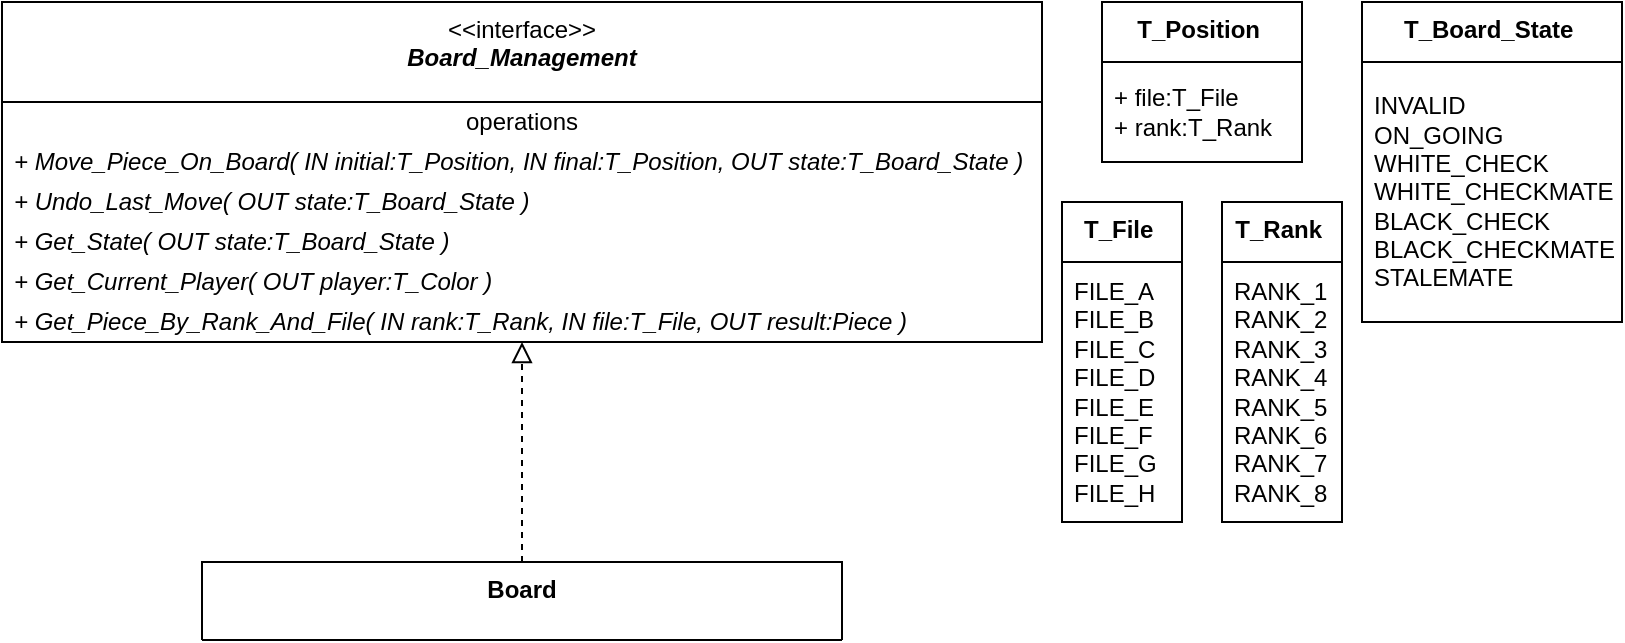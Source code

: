 <mxfile version="22.1.17" type="device" pages="6">
  <diagram id="C5RBs43oDa-KdzZeNtuy" name="User interface">
    <mxGraphModel dx="815" dy="452" grid="1" gridSize="10" guides="1" tooltips="1" connect="1" arrows="1" fold="1" page="1" pageScale="1" pageWidth="827" pageHeight="1169" math="0" shadow="0">
      <root>
        <mxCell id="WIyWlLk6GJQsqaUBKTNV-0" />
        <mxCell id="WIyWlLk6GJQsqaUBKTNV-1" parent="WIyWlLk6GJQsqaUBKTNV-0" />
        <mxCell id="dUAptajb2hT97HbHXhea-4" value="&amp;lt;&amp;lt;interface&amp;gt;&amp;gt;&lt;br&gt;&lt;b&gt;&lt;i&gt;Board_Management&lt;/i&gt;&lt;/b&gt;" style="swimlane;fontStyle=0;align=center;verticalAlign=top;childLayout=stackLayout;horizontal=1;startSize=50;horizontalStack=0;resizeParent=1;resizeParentMax=0;resizeLast=0;collapsible=0;marginBottom=0;html=1;whiteSpace=wrap;" parent="WIyWlLk6GJQsqaUBKTNV-1" vertex="1">
          <mxGeometry y="40" width="520" height="170" as="geometry" />
        </mxCell>
        <mxCell id="dUAptajb2hT97HbHXhea-10" value="operations" style="text;html=1;strokeColor=none;fillColor=none;align=center;verticalAlign=middle;spacingLeft=4;spacingRight=4;overflow=hidden;rotatable=0;points=[[0,0.5],[1,0.5]];portConstraint=eastwest;whiteSpace=wrap;" parent="dUAptajb2hT97HbHXhea-4" vertex="1">
          <mxGeometry y="50" width="520" height="20" as="geometry" />
        </mxCell>
        <mxCell id="dUAptajb2hT97HbHXhea-11" value="&lt;i&gt;+ Move_Piece_On_Board( IN initial:T_Position, IN final:T_Position, OUT state:T_Board_State )&lt;br&gt;&lt;br&gt;&lt;br&gt;&lt;/i&gt;" style="text;html=1;strokeColor=none;fillColor=none;align=left;verticalAlign=middle;spacingLeft=4;spacingRight=4;overflow=hidden;rotatable=0;points=[[0,0.5],[1,0.5]];portConstraint=eastwest;whiteSpace=wrap;" parent="dUAptajb2hT97HbHXhea-4" vertex="1">
          <mxGeometry y="70" width="520" height="20" as="geometry" />
        </mxCell>
        <mxCell id="T30FpmFWJITcy3b49lic-0" value="&lt;i style=&quot;border-color: var(--border-color);&quot;&gt;+ Undo_Last_Move( OUT state:T_Board_State )&lt;/i&gt;" style="text;html=1;strokeColor=none;fillColor=none;align=left;verticalAlign=middle;spacingLeft=4;spacingRight=4;overflow=hidden;rotatable=0;points=[[0,0.5],[1,0.5]];portConstraint=eastwest;whiteSpace=wrap;" vertex="1" parent="dUAptajb2hT97HbHXhea-4">
          <mxGeometry y="90" width="520" height="20" as="geometry" />
        </mxCell>
        <mxCell id="T30FpmFWJITcy3b49lic-1" value="&lt;i style=&quot;border-color: var(--border-color);&quot;&gt;+ Get_State( OUT state:T_Board_State )&lt;/i&gt;" style="text;html=1;strokeColor=none;fillColor=none;align=left;verticalAlign=middle;spacingLeft=4;spacingRight=4;overflow=hidden;rotatable=0;points=[[0,0.5],[1,0.5]];portConstraint=eastwest;whiteSpace=wrap;" vertex="1" parent="dUAptajb2hT97HbHXhea-4">
          <mxGeometry y="110" width="520" height="20" as="geometry" />
        </mxCell>
        <mxCell id="T30FpmFWJITcy3b49lic-2" value="&lt;i style=&quot;border-color: var(--border-color);&quot;&gt;+ Get_Current_Player( OUT player:T_Color )&lt;/i&gt;" style="text;html=1;strokeColor=none;fillColor=none;align=left;verticalAlign=middle;spacingLeft=4;spacingRight=4;overflow=hidden;rotatable=0;points=[[0,0.5],[1,0.5]];portConstraint=eastwest;whiteSpace=wrap;" vertex="1" parent="dUAptajb2hT97HbHXhea-4">
          <mxGeometry y="130" width="520" height="20" as="geometry" />
        </mxCell>
        <mxCell id="T30FpmFWJITcy3b49lic-3" value="&lt;i style=&quot;border-color: var(--border-color);&quot;&gt;+ Get_Piece_By_Rank_And_File( IN rank:T_Rank, IN file:T_File, OUT result:Piece )&lt;/i&gt;" style="text;html=1;strokeColor=none;fillColor=none;align=left;verticalAlign=middle;spacingLeft=4;spacingRight=4;overflow=hidden;rotatable=0;points=[[0,0.5],[1,0.5]];portConstraint=eastwest;whiteSpace=wrap;" vertex="1" parent="dUAptajb2hT97HbHXhea-4">
          <mxGeometry y="150" width="520" height="20" as="geometry" />
        </mxCell>
        <mxCell id="dUAptajb2hT97HbHXhea-12" value="&lt;b&gt;T_Board_State&amp;nbsp;&lt;/b&gt;" style="swimlane;fontStyle=0;align=center;verticalAlign=top;childLayout=stackLayout;horizontal=1;startSize=30;horizontalStack=0;resizeParent=1;resizeParentMax=0;resizeLast=0;collapsible=0;marginBottom=0;html=1;whiteSpace=wrap;" parent="WIyWlLk6GJQsqaUBKTNV-1" vertex="1">
          <mxGeometry x="680" y="40" width="130" height="160" as="geometry" />
        </mxCell>
        <mxCell id="dUAptajb2hT97HbHXhea-13" value="&lt;div&gt;INVALID&lt;/div&gt;&lt;div&gt;ON_GOING&lt;/div&gt;&lt;div&gt;WHITE_CHECK&lt;/div&gt;&lt;div&gt;WHITE_CHECKMATE&lt;/div&gt;&lt;div&gt;BLACK_CHECK&lt;/div&gt;&lt;div&gt;BLACK_CHECKMATE&lt;/div&gt;&lt;div&gt;STALEMATE&lt;/div&gt;" style="text;html=1;strokeColor=none;fillColor=none;align=left;verticalAlign=middle;spacingLeft=4;spacingRight=4;overflow=hidden;rotatable=0;points=[[0,0.5],[1,0.5]];portConstraint=eastwest;whiteSpace=wrap;" parent="dUAptajb2hT97HbHXhea-12" vertex="1">
          <mxGeometry y="30" width="130" height="130" as="geometry" />
        </mxCell>
        <mxCell id="dUAptajb2hT97HbHXhea-14" value="&lt;b&gt;T_Position&amp;nbsp;&lt;/b&gt;" style="swimlane;fontStyle=0;align=center;verticalAlign=top;childLayout=stackLayout;horizontal=1;startSize=30;horizontalStack=0;resizeParent=1;resizeParentMax=0;resizeLast=0;collapsible=0;marginBottom=0;html=1;whiteSpace=wrap;" parent="WIyWlLk6GJQsqaUBKTNV-1" vertex="1">
          <mxGeometry x="550" y="40" width="100" height="80" as="geometry" />
        </mxCell>
        <mxCell id="dUAptajb2hT97HbHXhea-15" value="+ file:T_File&lt;br&gt;+ rank:T_Rank" style="text;html=1;strokeColor=none;fillColor=none;align=left;verticalAlign=middle;spacingLeft=4;spacingRight=4;overflow=hidden;rotatable=0;points=[[0,0.5],[1,0.5]];portConstraint=eastwest;whiteSpace=wrap;" parent="dUAptajb2hT97HbHXhea-14" vertex="1">
          <mxGeometry y="30" width="100" height="50" as="geometry" />
        </mxCell>
        <mxCell id="dUAptajb2hT97HbHXhea-16" value="&lt;b&gt;T_File&amp;nbsp;&lt;/b&gt;" style="swimlane;fontStyle=0;align=center;verticalAlign=top;childLayout=stackLayout;horizontal=1;startSize=30;horizontalStack=0;resizeParent=1;resizeParentMax=0;resizeLast=0;collapsible=0;marginBottom=0;html=1;whiteSpace=wrap;" parent="WIyWlLk6GJQsqaUBKTNV-1" vertex="1">
          <mxGeometry x="530" y="140" width="60" height="160" as="geometry" />
        </mxCell>
        <mxCell id="dUAptajb2hT97HbHXhea-17" value="&lt;div&gt;FILE_A&lt;/div&gt;&lt;div&gt;FILE_B&lt;/div&gt;&lt;div&gt;FILE_C&lt;/div&gt;&lt;div&gt;FILE_D&lt;/div&gt;&lt;div&gt;FILE_E&lt;/div&gt;&lt;div&gt;FILE_F&lt;/div&gt;&lt;div&gt;FILE_G&lt;/div&gt;&lt;div&gt;FILE_H&lt;/div&gt;" style="text;html=1;strokeColor=none;fillColor=none;align=left;verticalAlign=middle;spacingLeft=4;spacingRight=4;overflow=hidden;rotatable=0;points=[[0,0.5],[1,0.5]];portConstraint=eastwest;whiteSpace=wrap;" parent="dUAptajb2hT97HbHXhea-16" vertex="1">
          <mxGeometry y="30" width="60" height="130" as="geometry" />
        </mxCell>
        <mxCell id="dUAptajb2hT97HbHXhea-18" value="&lt;b&gt;T_Rank&amp;nbsp;&lt;/b&gt;" style="swimlane;fontStyle=0;align=center;verticalAlign=top;childLayout=stackLayout;horizontal=1;startSize=30;horizontalStack=0;resizeParent=1;resizeParentMax=0;resizeLast=0;collapsible=0;marginBottom=0;html=1;whiteSpace=wrap;" parent="WIyWlLk6GJQsqaUBKTNV-1" vertex="1">
          <mxGeometry x="610" y="140" width="60" height="160" as="geometry" />
        </mxCell>
        <mxCell id="dUAptajb2hT97HbHXhea-19" value="&lt;div&gt;RANK_1&lt;/div&gt;&lt;div&gt;RANK_2&lt;/div&gt;&lt;div&gt;RANK_3&lt;/div&gt;&lt;div&gt;RANK_4&lt;/div&gt;&lt;div&gt;RANK_5&lt;/div&gt;&lt;div&gt;&lt;span style=&quot;background-color: initial;&quot;&gt;RANK_6&lt;/span&gt;&lt;/div&gt;&lt;div&gt;RANK_7&lt;/div&gt;&lt;div&gt;RANK_8&lt;/div&gt;" style="text;html=1;strokeColor=none;fillColor=none;align=left;verticalAlign=middle;spacingLeft=4;spacingRight=4;overflow=hidden;rotatable=0;points=[[0,0.5],[1,0.5]];portConstraint=eastwest;whiteSpace=wrap;" parent="dUAptajb2hT97HbHXhea-18" vertex="1">
          <mxGeometry y="30" width="60" height="130" as="geometry" />
        </mxCell>
        <mxCell id="dUAptajb2hT97HbHXhea-20" value="&lt;b&gt;Board&lt;/b&gt;" style="swimlane;fontStyle=0;align=center;verticalAlign=top;childLayout=stackLayout;horizontal=1;startSize=51;horizontalStack=0;resizeParent=1;resizeParentMax=0;resizeLast=0;collapsible=0;marginBottom=0;html=1;whiteSpace=wrap;" parent="WIyWlLk6GJQsqaUBKTNV-1" vertex="1">
          <mxGeometry x="100" y="320" width="320" height="39" as="geometry" />
        </mxCell>
        <mxCell id="dUAptajb2hT97HbHXhea-28" value="" style="endArrow=block;startArrow=none;endFill=0;startFill=0;endSize=8;html=1;verticalAlign=bottom;dashed=1;labelBackgroundColor=none;rounded=0;exitX=0.5;exitY=0;exitDx=0;exitDy=0;" parent="WIyWlLk6GJQsqaUBKTNV-1" source="dUAptajb2hT97HbHXhea-20" target="dUAptajb2hT97HbHXhea-4" edge="1">
          <mxGeometry width="160" relative="1" as="geometry">
            <mxPoint x="308" y="200" as="sourcePoint" />
            <mxPoint x="468" y="200" as="targetPoint" />
          </mxGeometry>
        </mxCell>
      </root>
    </mxGraphModel>
  </diagram>
  <diagram id="EIZKDNtQ3VBmrKXXlODD" name="Board">
    <mxGraphModel dx="1426" dy="791" grid="1" gridSize="10" guides="1" tooltips="1" connect="1" arrows="1" fold="1" page="1" pageScale="1" pageWidth="827" pageHeight="1169" math="0" shadow="0">
      <root>
        <mxCell id="0" />
        <mxCell id="1" parent="0" />
        <mxCell id="Fkc6j78rOYopSPg7X3Xw-4" value="&lt;b style=&quot;border-color: var(--border-color);&quot;&gt;Board&lt;/b&gt;" style="swimlane;fontStyle=0;align=center;verticalAlign=top;childLayout=stackLayout;horizontal=1;startSize=30;horizontalStack=0;resizeParent=1;resizeParentMax=0;resizeLast=0;collapsible=0;marginBottom=0;html=1;whiteSpace=wrap;" parent="1" vertex="1">
          <mxGeometry x="120" y="510" width="420" height="90" as="geometry" />
        </mxCell>
        <mxCell id="Fkc6j78rOYopSPg7X3Xw-5" value="attributes" style="text;html=1;strokeColor=none;fillColor=none;align=center;verticalAlign=middle;spacingLeft=4;spacingRight=4;overflow=hidden;rotatable=0;points=[[0,0.5],[1,0.5]];portConstraint=eastwest;whiteSpace=wrap;" parent="Fkc6j78rOYopSPg7X3Xw-4" vertex="1">
          <mxGeometry y="30" width="420" height="20" as="geometry" />
        </mxCell>
        <mxCell id="Fkc6j78rOYopSPg7X3Xw-6" value="- Movements[*]:T_Movement_Data&lt;br&gt;-&amp;nbsp;Nb_Movements:integer" style="text;html=1;strokeColor=none;fillColor=none;align=left;verticalAlign=middle;spacingLeft=4;spacingRight=4;overflow=hidden;rotatable=0;points=[[0,0.5],[1,0.5]];portConstraint=eastwest;whiteSpace=wrap;" parent="Fkc6j78rOYopSPg7X3Xw-4" vertex="1">
          <mxGeometry y="50" width="420" height="40" as="geometry" />
        </mxCell>
        <mxCell id="HXRTF1DXHZ0OuOvWIgEL-1" value="&lt;b&gt;T_Movement_Data&lt;/b&gt;" style="swimlane;fontStyle=0;align=center;verticalAlign=top;childLayout=stackLayout;horizontal=1;startSize=30;horizontalStack=0;resizeParent=1;resizeParentMax=0;resizeLast=0;collapsible=0;marginBottom=0;html=1;whiteSpace=wrap;" parent="1" vertex="1">
          <mxGeometry x="630" y="480" width="180" height="140" as="geometry" />
        </mxCell>
        <mxCell id="HXRTF1DXHZ0OuOvWIgEL-2" value="&lt;div&gt;+ moved_piece:Piece&lt;/div&gt;&lt;div&gt;+ captured_piece:Piece&lt;/div&gt;&lt;div&gt;+ initial_position:&lt;span style=&quot;background-color: initial;&quot;&gt;T_Position&lt;/span&gt;&lt;/div&gt;&lt;div&gt;&lt;span style=&quot;background-color: initial;&quot;&gt;+ final_position:T_Position&lt;/span&gt;&lt;/div&gt;&lt;div&gt;+ move_index:integer&lt;/div&gt;&lt;div&gt;+ move_type:T_Move_Type&lt;/div&gt;&lt;div&gt;+ board_state:&lt;span style=&quot;border-color: var(--border-color);&quot;&gt;T_Board_State&lt;/span&gt;&lt;/div&gt;" style="text;html=1;strokeColor=none;fillColor=none;align=left;verticalAlign=middle;spacingLeft=4;spacingRight=4;overflow=hidden;rotatable=0;points=[[0,0.5],[1,0.5]];portConstraint=eastwest;whiteSpace=wrap;" parent="HXRTF1DXHZ0OuOvWIgEL-1" vertex="1">
          <mxGeometry y="30" width="180" height="110" as="geometry" />
        </mxCell>
        <mxCell id="DiuGWT6tnuYuhrpB_s1B-1" value="&amp;lt;&amp;lt;interface&amp;gt;&amp;gt;&lt;br&gt;&lt;b&gt;&lt;i&gt;Chessboard_Piece&lt;/i&gt;&lt;/b&gt;" style="swimlane;fontStyle=0;align=center;verticalAlign=top;childLayout=stackLayout;horizontal=1;startSize=55;horizontalStack=0;resizeParent=1;resizeParentMax=0;resizeLast=0;collapsible=0;marginBottom=0;html=1;whiteSpace=wrap;" parent="1" vertex="1">
          <mxGeometry x="104" y="61" width="460" height="110" as="geometry" />
        </mxCell>
        <mxCell id="DiuGWT6tnuYuhrpB_s1B-7" value="operations" style="text;html=1;strokeColor=none;fillColor=none;align=center;verticalAlign=middle;spacingLeft=4;spacingRight=4;overflow=hidden;rotatable=0;points=[[0,0.5],[1,0.5]];portConstraint=eastwest;whiteSpace=wrap;" parent="DiuGWT6tnuYuhrpB_s1B-1" vertex="1">
          <mxGeometry y="55" width="460" height="20" as="geometry" />
        </mxCell>
        <mxCell id="DiuGWT6tnuYuhrpB_s1B-8" value="&lt;i&gt;+ Get_Piece_By_Rank_And_File( IN rank:T_Rank, IN file:T_File, OUT result:Piece )&lt;br&gt;+&amp;nbsp;Get_Piece_By_Position( IN position:T_Position, OUT result:Piece )&lt;/i&gt;" style="text;html=1;strokeColor=none;fillColor=none;align=left;verticalAlign=middle;spacingLeft=4;spacingRight=4;overflow=hidden;rotatable=0;points=[[0,0.5],[1,0.5]];portConstraint=eastwest;whiteSpace=wrap;" parent="DiuGWT6tnuYuhrpB_s1B-1" vertex="1">
          <mxGeometry y="75" width="460" height="35" as="geometry" />
        </mxCell>
        <mxCell id="DiuGWT6tnuYuhrpB_s1B-9" value="" style="endArrow=block;startArrow=none;endFill=0;startFill=0;endSize=8;html=1;verticalAlign=bottom;dashed=1;labelBackgroundColor=none;rounded=0;exitX=0.5;exitY=0;exitDx=0;exitDy=0;" parent="1" source="Fkc6j78rOYopSPg7X3Xw-4" target="DiuGWT6tnuYuhrpB_s1B-1" edge="1">
          <mxGeometry width="160" relative="1" as="geometry">
            <mxPoint x="250" y="462" as="sourcePoint" />
            <mxPoint x="410" y="462" as="targetPoint" />
          </mxGeometry>
        </mxCell>
        <mxCell id="DiuGWT6tnuYuhrpB_s1B-10" value="&amp;lt;&amp;lt;interface&amp;gt;&amp;gt;&lt;br&gt;&lt;b&gt;&lt;i&gt;Chessboard_Pawn&lt;/i&gt;&lt;/b&gt;" style="swimlane;fontStyle=0;align=center;verticalAlign=top;childLayout=stackLayout;horizontal=1;startSize=55;horizontalStack=0;resizeParent=1;resizeParentMax=0;resizeLast=0;collapsible=0;marginBottom=0;html=1;whiteSpace=wrap;" parent="1" vertex="1">
          <mxGeometry y="280" width="300" height="112" as="geometry" />
        </mxCell>
        <mxCell id="DiuGWT6tnuYuhrpB_s1B-14" value="operations" style="text;html=1;strokeColor=none;fillColor=none;align=center;verticalAlign=middle;spacingLeft=4;spacingRight=4;overflow=hidden;rotatable=0;points=[[0,0.5],[1,0.5]];portConstraint=eastwest;whiteSpace=wrap;" parent="DiuGWT6tnuYuhrpB_s1B-10" vertex="1">
          <mxGeometry y="55" width="300" height="20" as="geometry" />
        </mxCell>
        <mxCell id="DiuGWT6tnuYuhrpB_s1B-15" value="&lt;i&gt;+ Get_Last_Move( OUT result:T_Movement_Data)&lt;br&gt;&lt;/i&gt;" style="text;html=1;strokeColor=none;fillColor=none;align=left;verticalAlign=middle;spacingLeft=4;spacingRight=4;overflow=hidden;rotatable=0;points=[[0,0.5],[1,0.5]];portConstraint=eastwest;whiteSpace=wrap;" parent="DiuGWT6tnuYuhrpB_s1B-10" vertex="1">
          <mxGeometry y="75" width="300" height="37" as="geometry" />
        </mxCell>
        <mxCell id="DiuGWT6tnuYuhrpB_s1B-16" value="" style="endArrow=block;startArrow=none;endFill=0;startFill=0;endSize=8;html=1;verticalAlign=bottom;dashed=1;labelBackgroundColor=none;rounded=0;exitX=0.5;exitY=0;exitDx=0;exitDy=0;" parent="1" source="Fkc6j78rOYopSPg7X3Xw-4" target="DiuGWT6tnuYuhrpB_s1B-10" edge="1">
          <mxGeometry width="160" relative="1" as="geometry">
            <mxPoint x="370" y="512" as="sourcePoint" />
            <mxPoint x="425" y="422" as="targetPoint" />
          </mxGeometry>
        </mxCell>
        <mxCell id="DiuGWT6tnuYuhrpB_s1B-17" value="&amp;lt;&amp;lt;interface&amp;gt;&amp;gt;&lt;br&gt;&lt;b&gt;&lt;i&gt;Chessboard_King&lt;/i&gt;&lt;/b&gt;" style="swimlane;fontStyle=0;align=center;verticalAlign=top;childLayout=stackLayout;horizontal=1;startSize=55;horizontalStack=0;resizeParent=1;resizeParentMax=0;resizeLast=0;collapsible=0;marginBottom=0;html=1;whiteSpace=wrap;" parent="1" vertex="1">
          <mxGeometry x="360" y="280" width="460" height="132" as="geometry" />
        </mxCell>
        <mxCell id="DiuGWT6tnuYuhrpB_s1B-21" value="operations" style="text;html=1;strokeColor=none;fillColor=none;align=center;verticalAlign=middle;spacingLeft=4;spacingRight=4;overflow=hidden;rotatable=0;points=[[0,0.5],[1,0.5]];portConstraint=eastwest;whiteSpace=wrap;" parent="DiuGWT6tnuYuhrpB_s1B-17" vertex="1">
          <mxGeometry y="55" width="460" height="20" as="geometry" />
        </mxCell>
        <mxCell id="DiuGWT6tnuYuhrpB_s1B-22" value="&lt;i&gt;+ Is_Position_Capturable( IN position:&lt;span style=&quot;border-color: var(--border-color);&quot;&gt;T_Position&lt;/span&gt;, IN color:&lt;span style=&quot;border-color: var(--border-color);&quot;&gt;T_Color&lt;/span&gt;, OUT result:bool )&lt;br&gt;+ Has_Rook_Already_Moved( IN color:&lt;span style=&quot;border-color: var(--border-color);&quot;&gt;T_Color&lt;/span&gt;, IN&amp;nbsp;&lt;span style=&quot;border-color: var(--border-color);&quot;&gt;file:&lt;/span&gt;T_File, OUT result:bool&amp;nbsp; )&lt;br&gt;&lt;span style=&quot;border-color: var(--border-color);&quot;&gt;+ Get_State( OUT state:T_Board_State )&lt;/span&gt;&lt;br&gt;&lt;/i&gt;" style="text;html=1;strokeColor=none;fillColor=none;align=left;verticalAlign=middle;spacingLeft=4;spacingRight=4;overflow=hidden;rotatable=0;points=[[0,0.5],[1,0.5]];portConstraint=eastwest;whiteSpace=wrap;" parent="DiuGWT6tnuYuhrpB_s1B-17" vertex="1">
          <mxGeometry y="75" width="460" height="57" as="geometry" />
        </mxCell>
        <mxCell id="ltS6T6qai5qX8MIAaZiO-1" value="" style="endArrow=block;html=1;rounded=0;align=center;verticalAlign=bottom;endFill=0;labelBackgroundColor=none;endSize=8;" parent="1" source="DiuGWT6tnuYuhrpB_s1B-10" target="DiuGWT6tnuYuhrpB_s1B-8" edge="1">
          <mxGeometry relative="1" as="geometry">
            <mxPoint x="230" y="598" as="sourcePoint" />
            <mxPoint x="233" y="260" as="targetPoint" />
          </mxGeometry>
        </mxCell>
        <mxCell id="ltS6T6qai5qX8MIAaZiO-2" value="" style="endArrow=block;html=1;rounded=0;align=center;verticalAlign=bottom;endFill=0;labelBackgroundColor=none;endSize=8;" parent="1" source="DiuGWT6tnuYuhrpB_s1B-17" target="DiuGWT6tnuYuhrpB_s1B-1" edge="1">
          <mxGeometry relative="1" as="geometry">
            <mxPoint x="218" y="290" as="sourcePoint" />
            <mxPoint x="325" y="202" as="targetPoint" />
          </mxGeometry>
        </mxCell>
        <mxCell id="ltS6T6qai5qX8MIAaZiO-3" value="" style="endArrow=block;startArrow=none;endFill=0;startFill=0;endSize=8;html=1;verticalAlign=bottom;dashed=1;labelBackgroundColor=none;rounded=0;exitX=0.5;exitY=0;exitDx=0;exitDy=0;" parent="1" source="Fkc6j78rOYopSPg7X3Xw-4" target="DiuGWT6tnuYuhrpB_s1B-17" edge="1">
          <mxGeometry width="160" relative="1" as="geometry">
            <mxPoint x="340" y="520" as="sourcePoint" />
            <mxPoint x="237" y="450" as="targetPoint" />
          </mxGeometry>
        </mxCell>
        <mxCell id="MqN6VtXGiPAFZG33P-JS-1" value="&amp;lt;&amp;lt;abstract&amp;gt;&amp;gt;&lt;br&gt;&lt;b&gt;&lt;i&gt;Piece&lt;/i&gt;&lt;/b&gt;" style="swimlane;fontStyle=0;align=center;verticalAlign=top;childLayout=stackLayout;horizontal=1;startSize=75;horizontalStack=0;resizeParent=1;resizeParentMax=0;resizeLast=0;collapsible=0;marginBottom=0;html=1;whiteSpace=wrap;" parent="1" vertex="1">
          <mxGeometry x="120" y="720" width="120" height="40" as="geometry" />
        </mxCell>
        <mxCell id="MqN6VtXGiPAFZG33P-JS-4" value="" style="endArrow=open;startArrow=diamondThin;endFill=0;startFill=1;html=1;verticalAlign=bottom;labelBackgroundColor=none;strokeWidth=1;startSize=8;endSize=8;rounded=0;entryX=0.5;entryY=0;entryDx=0;entryDy=0;exitX=0.147;exitY=0.958;exitDx=0;exitDy=0;exitPerimeter=0;" parent="1" source="Fkc6j78rOYopSPg7X3Xw-6" target="MqN6VtXGiPAFZG33P-JS-1" edge="1">
          <mxGeometry width="160" relative="1" as="geometry">
            <mxPoint x="220" y="490" as="sourcePoint" />
            <mxPoint x="380" y="490" as="targetPoint" />
          </mxGeometry>
        </mxCell>
        <mxCell id="eFVqvWeI7nk2vz-XETBS-2" value="Pieces" style="resizable=0;html=1;align=left;verticalAlign=top;labelBackgroundColor=none;" parent="1" connectable="0" vertex="1">
          <mxGeometry x="140" y="650" as="geometry" />
        </mxCell>
        <mxCell id="93Bt8HSkjoiETGUsi4Gv-1" value="&lt;b&gt;King&lt;/b&gt;" style="swimlane;fontStyle=0;align=center;verticalAlign=top;childLayout=stackLayout;horizontal=1;startSize=67;horizontalStack=0;resizeParent=1;resizeParentMax=0;resizeLast=0;collapsible=0;marginBottom=0;html=1;whiteSpace=wrap;" parent="1" vertex="1">
          <mxGeometry x="270" y="720" width="130" height="40" as="geometry" />
        </mxCell>
        <mxCell id="93Bt8HSkjoiETGUsi4Gv-4" value="&lt;b&gt;Rook&lt;/b&gt;" style="swimlane;fontStyle=0;align=center;verticalAlign=top;childLayout=stackLayout;horizontal=1;startSize=75;horizontalStack=0;resizeParent=1;resizeParentMax=0;resizeLast=0;collapsible=0;marginBottom=0;html=1;whiteSpace=wrap;" parent="1" vertex="1">
          <mxGeometry x="430" y="720" width="120" height="40" as="geometry" />
        </mxCell>
        <mxCell id="dfzWbsBSl6Mda4B1soq6-1" value="" style="endArrow=open;startArrow=none;endFill=0;startFill=0;endSize=8;html=1;verticalAlign=bottom;labelBackgroundColor=none;strokeWidth=1;rounded=0;exitX=0.383;exitY=1.067;exitDx=0;exitDy=0;exitPerimeter=0;entryX=0.085;entryY=0;entryDx=0;entryDy=0;entryPerimeter=0;" parent="1" source="Fkc6j78rOYopSPg7X3Xw-6" target="93Bt8HSkjoiETGUsi4Gv-1" edge="1">
          <mxGeometry width="160" relative="1" as="geometry">
            <mxPoint x="230" y="619" as="sourcePoint" />
            <mxPoint x="440" y="617" as="targetPoint" />
          </mxGeometry>
        </mxCell>
        <mxCell id="pgp89V722FEpdLy2Xlzm-1" value="64" style="resizable=0;html=1;align=left;verticalAlign=top;labelBackgroundColor=none;" parent="1" connectable="0" vertex="1">
          <mxGeometry x="160" y="699" as="geometry" />
        </mxCell>
        <mxCell id="pgp89V722FEpdLy2Xlzm-2" value="1" style="resizable=0;html=1;align=left;verticalAlign=top;labelBackgroundColor=none;" parent="1" connectable="0" vertex="1">
          <mxGeometry x="260" y="700" as="geometry" />
        </mxCell>
        <mxCell id="pgp89V722FEpdLy2Xlzm-3" value="White_King" style="resizable=0;html=1;align=left;verticalAlign=top;labelBackgroundColor=none;" parent="1" connectable="0" vertex="1">
          <mxGeometry x="217" y="650" as="geometry" />
        </mxCell>
        <mxCell id="pgp89V722FEpdLy2Xlzm-4" value="" style="endArrow=open;startArrow=none;endFill=0;startFill=0;endSize=8;html=1;verticalAlign=bottom;labelBackgroundColor=none;strokeWidth=1;rounded=0;entryX=0.085;entryY=0;entryDx=0;entryDy=0;entryPerimeter=0;exitX=0.598;exitY=1;exitDx=0;exitDy=0;exitPerimeter=0;" parent="1" source="Fkc6j78rOYopSPg7X3Xw-6" edge="1">
          <mxGeometry width="160" relative="1" as="geometry">
            <mxPoint x="370" y="603" as="sourcePoint" />
            <mxPoint x="370" y="720" as="targetPoint" />
          </mxGeometry>
        </mxCell>
        <mxCell id="pgp89V722FEpdLy2Xlzm-5" value="Black_King" style="resizable=0;html=1;align=left;verticalAlign=top;labelBackgroundColor=none;" parent="1" connectable="0" vertex="1">
          <mxGeometry x="307" y="650" as="geometry" />
        </mxCell>
        <mxCell id="pgp89V722FEpdLy2Xlzm-6" value="1" style="resizable=0;html=1;align=left;verticalAlign=top;labelBackgroundColor=none;" parent="1" connectable="0" vertex="1">
          <mxGeometry x="352" y="699" as="geometry" />
        </mxCell>
        <mxCell id="vmKGULN-zoMd5zVFbxY2-1" value="" style="endArrow=open;startArrow=none;endFill=0;startFill=0;endSize=8;html=1;verticalAlign=bottom;labelBackgroundColor=none;strokeWidth=1;rounded=0;entryX=0.085;entryY=0;entryDx=0;entryDy=0;entryPerimeter=0;exitX=0.598;exitY=1;exitDx=0;exitDy=0;exitPerimeter=0;" parent="1" edge="1">
          <mxGeometry width="160" relative="1" as="geometry">
            <mxPoint x="441" y="600" as="sourcePoint" />
            <mxPoint x="440" y="720" as="targetPoint" />
          </mxGeometry>
        </mxCell>
        <mxCell id="vmKGULN-zoMd5zVFbxY2-2" value="" style="endArrow=open;startArrow=none;endFill=0;startFill=0;endSize=8;html=1;verticalAlign=bottom;labelBackgroundColor=none;strokeWidth=1;rounded=0;entryX=0.085;entryY=0;entryDx=0;entryDy=0;entryPerimeter=0;exitX=0.598;exitY=1;exitDx=0;exitDy=0;exitPerimeter=0;" parent="1" edge="1">
          <mxGeometry width="160" relative="1" as="geometry">
            <mxPoint x="471" y="600" as="sourcePoint" />
            <mxPoint x="470" y="720" as="targetPoint" />
          </mxGeometry>
        </mxCell>
        <mxCell id="vmKGULN-zoMd5zVFbxY2-3" value="" style="endArrow=open;startArrow=none;endFill=0;startFill=0;endSize=8;html=1;verticalAlign=bottom;labelBackgroundColor=none;strokeWidth=1;rounded=0;entryX=0.085;entryY=0;entryDx=0;entryDy=0;entryPerimeter=0;exitX=0.598;exitY=1;exitDx=0;exitDy=0;exitPerimeter=0;" parent="1" edge="1">
          <mxGeometry width="160" relative="1" as="geometry">
            <mxPoint x="501" y="600" as="sourcePoint" />
            <mxPoint x="500" y="720" as="targetPoint" />
          </mxGeometry>
        </mxCell>
        <mxCell id="vmKGULN-zoMd5zVFbxY2-4" value="" style="endArrow=open;startArrow=none;endFill=0;startFill=0;endSize=8;html=1;verticalAlign=bottom;labelBackgroundColor=none;strokeWidth=1;rounded=0;entryX=0.085;entryY=0;entryDx=0;entryDy=0;entryPerimeter=0;exitX=0.598;exitY=1;exitDx=0;exitDy=0;exitPerimeter=0;" parent="1" edge="1">
          <mxGeometry width="160" relative="1" as="geometry">
            <mxPoint x="531" y="600" as="sourcePoint" />
            <mxPoint x="530" y="720" as="targetPoint" />
          </mxGeometry>
        </mxCell>
        <mxCell id="vmKGULN-zoMd5zVFbxY2-5" value="1" style="resizable=0;html=1;align=left;verticalAlign=top;labelBackgroundColor=none;" parent="1" connectable="0" vertex="1">
          <mxGeometry x="428" y="700" as="geometry" />
        </mxCell>
        <mxCell id="vmKGULN-zoMd5zVFbxY2-6" value="1" style="resizable=0;html=1;align=left;verticalAlign=top;labelBackgroundColor=none;" parent="1" connectable="0" vertex="1">
          <mxGeometry x="456" y="700" as="geometry" />
        </mxCell>
        <mxCell id="vmKGULN-zoMd5zVFbxY2-7" value="1" style="resizable=0;html=1;align=left;verticalAlign=top;labelBackgroundColor=none;" parent="1" connectable="0" vertex="1">
          <mxGeometry x="485" y="700" as="geometry" />
        </mxCell>
        <mxCell id="vmKGULN-zoMd5zVFbxY2-8" value="1" style="resizable=0;html=1;align=left;verticalAlign=top;labelBackgroundColor=none;" parent="1" connectable="0" vertex="1">
          <mxGeometry x="516" y="701" as="geometry" />
        </mxCell>
        <mxCell id="vmKGULN-zoMd5zVFbxY2-9" value="White_A_Rook" style="text;whiteSpace=wrap;" parent="1" vertex="1">
          <mxGeometry x="389" y="610" width="90" height="30" as="geometry" />
        </mxCell>
        <mxCell id="vmKGULN-zoMd5zVFbxY2-11" value="White_H_Rook" style="text;whiteSpace=wrap;" parent="1" vertex="1">
          <mxGeometry x="418" y="635" width="110" height="40" as="geometry" />
        </mxCell>
        <mxCell id="vmKGULN-zoMd5zVFbxY2-12" value="Black_A_Rook" style="text;whiteSpace=wrap;" parent="1" vertex="1">
          <mxGeometry x="450" y="659" width="110" height="40" as="geometry" />
        </mxCell>
        <mxCell id="vmKGULN-zoMd5zVFbxY2-13" value="Black_H_Rook" style="text;whiteSpace=wrap;" parent="1" vertex="1">
          <mxGeometry x="482" y="683" width="110" height="40" as="geometry" />
        </mxCell>
        <mxCell id="cv1XdQFt4HGJAovPJjHO-1" value="&lt;b&gt;T_Move_Type&amp;nbsp;&lt;/b&gt;" style="swimlane;fontStyle=0;align=center;verticalAlign=top;childLayout=stackLayout;horizontal=1;startSize=30;horizontalStack=0;resizeParent=1;resizeParentMax=0;resizeLast=0;collapsible=0;marginBottom=0;html=1;whiteSpace=wrap;" parent="1" vertex="1">
          <mxGeometry x="655" y="640" width="130" height="130" as="geometry" />
        </mxCell>
        <mxCell id="cv1XdQFt4HGJAovPJjHO-2" value="&lt;div&gt;NORMAL&amp;nbsp;&lt;/div&gt;&lt;div&gt;H_ROOK_CASTLING&amp;nbsp;&lt;/div&gt;&lt;div&gt;A_ROOK_CASTLING&amp;nbsp;&lt;/div&gt;&lt;div&gt;EN_PASSANT&amp;nbsp;&lt;/div&gt;&lt;div&gt;TWO_SQUARES&amp;nbsp;&lt;/div&gt;&lt;div&gt;PROMOTION&lt;/div&gt;" style="text;html=1;strokeColor=none;fillColor=none;align=left;verticalAlign=middle;spacingLeft=4;spacingRight=4;overflow=hidden;rotatable=0;points=[[0,0.5],[1,0.5]];portConstraint=eastwest;whiteSpace=wrap;" parent="cv1XdQFt4HGJAovPJjHO-1" vertex="1">
          <mxGeometry y="30" width="130" height="100" as="geometry" />
        </mxCell>
      </root>
    </mxGraphModel>
  </diagram>
  <diagram id="EpvQr_56q7THZnkmxeLw" name="Pieces">
    <mxGraphModel dx="1434" dy="790" grid="1" gridSize="10" guides="1" tooltips="1" connect="1" arrows="1" fold="1" page="1" pageScale="1" pageWidth="827" pageHeight="1169" math="0" shadow="0">
      <root>
        <mxCell id="0" />
        <mxCell id="1" parent="0" />
        <mxCell id="LkhXZpZcSmOqQrUnIUSn-1" value="&amp;lt;&amp;lt;abstract&amp;gt;&amp;gt;&lt;br&gt;&lt;b&gt;&lt;i&gt;Piece&lt;/i&gt;&lt;/b&gt;" style="swimlane;fontStyle=0;align=center;verticalAlign=top;childLayout=stackLayout;horizontal=1;startSize=55;horizontalStack=0;resizeParent=1;resizeParentMax=0;resizeLast=0;collapsible=0;marginBottom=0;html=1;whiteSpace=wrap;" parent="1" vertex="1">
          <mxGeometry x="80" y="244" width="610" height="172" as="geometry" />
        </mxCell>
        <mxCell id="LkhXZpZcSmOqQrUnIUSn-7" value="operations" style="text;html=1;strokeColor=none;fillColor=none;align=center;verticalAlign=middle;spacingLeft=4;spacingRight=4;overflow=hidden;rotatable=0;points=[[0,0.5],[1,0.5]];portConstraint=eastwest;whiteSpace=wrap;" parent="LkhXZpZcSmOqQrUnIUSn-1" vertex="1">
          <mxGeometry y="55" width="610" height="20" as="geometry" />
        </mxCell>
        <mxCell id="LkhXZpZcSmOqQrUnIUSn-8" value="+&amp;nbsp;Get_Color( OUT color:T_Color )&lt;br&gt;&lt;i&gt;+ Is_Movement_Valid( INOUT movement:T_Movement_Data, OUT result:bool )&lt;br&gt;+ Can_Capture_At_Position( IN initial_position:T_Position, IN final_position:&lt;span style=&quot;background-color: initial;&quot;&gt;T_Position,&amp;nbsp;&lt;/span&gt;OUT result:bool )&lt;br&gt;&lt;/i&gt;&lt;div&gt;&lt;i&gt;+ Move_Piece( IN movement:T_Movement_Data )&lt;/i&gt;&lt;/div&gt;&lt;div&gt;&lt;i&gt;+ Undo_Piece_Move( IN movement:T_Movement_Data )&lt;/i&gt;&lt;/div&gt;&lt;div&gt;&lt;i&gt;+ Get_Identifier( OUT id:character )&lt;/i&gt;&lt;/div&gt;" style="text;html=1;strokeColor=none;fillColor=none;align=left;verticalAlign=middle;spacingLeft=4;spacingRight=4;overflow=hidden;rotatable=0;points=[[0,0.5],[1,0.5]];portConstraint=eastwest;whiteSpace=wrap;" parent="LkhXZpZcSmOqQrUnIUSn-1" vertex="1">
          <mxGeometry y="75" width="610" height="97" as="geometry" />
        </mxCell>
        <mxCell id="6KyZTwMQtssIC8eGkFSt-1" value="&lt;b&gt;Pawn&lt;/b&gt;" style="swimlane;fontStyle=0;align=center;verticalAlign=top;childLayout=stackLayout;horizontal=1;startSize=42;horizontalStack=0;resizeParent=1;resizeParentMax=0;resizeLast=0;collapsible=0;marginBottom=0;html=1;whiteSpace=wrap;" parent="1" vertex="1">
          <mxGeometry x="230" y="802" width="160" height="42" as="geometry" />
        </mxCell>
        <mxCell id="6KyZTwMQtssIC8eGkFSt-7" value="&lt;b&gt;King&lt;/b&gt;" style="swimlane;fontStyle=0;align=center;verticalAlign=top;childLayout=stackLayout;horizontal=1;startSize=42;horizontalStack=0;resizeParent=1;resizeParentMax=0;resizeLast=0;collapsible=0;marginBottom=0;html=1;whiteSpace=wrap;" parent="1" vertex="1">
          <mxGeometry x="440" y="802" width="370" height="111" as="geometry" />
        </mxCell>
        <mxCell id="6KyZTwMQtssIC8eGkFSt-11" value="operations" style="text;html=1;strokeColor=none;fillColor=none;align=center;verticalAlign=middle;spacingLeft=4;spacingRight=4;overflow=hidden;rotatable=0;points=[[0,0.5],[1,0.5]];portConstraint=eastwest;whiteSpace=wrap;" parent="6KyZTwMQtssIC8eGkFSt-7" vertex="1">
          <mxGeometry y="42" width="370" height="25" as="geometry" />
        </mxCell>
        <mxCell id="6KyZTwMQtssIC8eGkFSt-12" value="+&amp;nbsp;Get_Position( OUT result:T_Position )&lt;br&gt;+&amp;nbsp;Get_Possible_Positions( OUT&amp;nbsp;possible_king_pos[*]:T_Position )" style="text;html=1;strokeColor=none;fillColor=none;align=left;verticalAlign=middle;spacingLeft=4;spacingRight=4;overflow=hidden;rotatable=0;points=[[0,0.5],[1,0.5]];portConstraint=eastwest;whiteSpace=wrap;" parent="6KyZTwMQtssIC8eGkFSt-7" vertex="1">
          <mxGeometry y="67" width="370" height="44" as="geometry" />
        </mxCell>
        <mxCell id="6KyZTwMQtssIC8eGkFSt-13" value="&lt;b&gt;Queen&lt;/b&gt;" style="swimlane;fontStyle=0;align=center;verticalAlign=top;childLayout=stackLayout;horizontal=1;startSize=55;horizontalStack=0;resizeParent=1;resizeParentMax=0;resizeLast=0;collapsible=0;marginBottom=0;html=1;whiteSpace=wrap;" parent="1" vertex="1">
          <mxGeometry x="120" y="602" width="160" height="42" as="geometry" />
        </mxCell>
        <mxCell id="6KyZTwMQtssIC8eGkFSt-19" value="&lt;b&gt;Rook&lt;/b&gt;" style="swimlane;fontStyle=0;align=center;verticalAlign=top;childLayout=stackLayout;horizontal=1;startSize=55;horizontalStack=0;resizeParent=1;resizeParentMax=0;resizeLast=0;collapsible=0;marginBottom=0;html=1;whiteSpace=wrap;" parent="1" vertex="1">
          <mxGeometry x="360" y="602" width="230" height="102" as="geometry" />
        </mxCell>
        <mxCell id="6KyZTwMQtssIC8eGkFSt-23" value="operations" style="text;html=1;strokeColor=none;fillColor=none;align=center;verticalAlign=middle;spacingLeft=4;spacingRight=4;overflow=hidden;rotatable=0;points=[[0,0.5],[1,0.5]];portConstraint=eastwest;whiteSpace=wrap;" parent="6KyZTwMQtssIC8eGkFSt-19" vertex="1">
          <mxGeometry y="55" width="230" height="20" as="geometry" />
        </mxCell>
        <mxCell id="6KyZTwMQtssIC8eGkFSt-24" value="+ Has_Rook_Moved( OUT result:Bool )" style="text;html=1;strokeColor=none;fillColor=none;align=left;verticalAlign=middle;spacingLeft=4;spacingRight=4;overflow=hidden;rotatable=0;points=[[0,0.5],[1,0.5]];portConstraint=eastwest;whiteSpace=wrap;" parent="6KyZTwMQtssIC8eGkFSt-19" vertex="1">
          <mxGeometry y="75" width="230" height="27" as="geometry" />
        </mxCell>
        <mxCell id="6KyZTwMQtssIC8eGkFSt-25" value="&lt;b&gt;Knight&lt;/b&gt;" style="swimlane;fontStyle=0;align=center;verticalAlign=top;childLayout=stackLayout;horizontal=1;startSize=55;horizontalStack=0;resizeParent=1;resizeParentMax=0;resizeLast=0;collapsible=0;marginBottom=0;html=1;whiteSpace=wrap;" parent="1" vertex="1">
          <mxGeometry x="10" y="802" width="160" height="42" as="geometry" />
        </mxCell>
        <mxCell id="6KyZTwMQtssIC8eGkFSt-31" value="&lt;b&gt;Bishop&lt;/b&gt;" style="swimlane;fontStyle=0;align=center;verticalAlign=top;childLayout=stackLayout;horizontal=1;startSize=82;horizontalStack=0;resizeParent=1;resizeParentMax=0;resizeLast=0;collapsible=0;marginBottom=0;html=1;whiteSpace=wrap;" parent="1" vertex="1">
          <mxGeometry x="667" y="602" width="160" height="42" as="geometry" />
        </mxCell>
        <mxCell id="6KyZTwMQtssIC8eGkFSt-38" value="" style="endArrow=block;html=1;rounded=0;align=center;verticalAlign=bottom;endFill=0;labelBackgroundColor=none;endSize=8;" parent="1" source="6KyZTwMQtssIC8eGkFSt-1" target="6KyZTwMQtssIC8eGkFSt-13" edge="1">
          <mxGeometry relative="1" as="geometry">
            <mxPoint x="160" y="514" as="sourcePoint" />
            <mxPoint x="320" y="514" as="targetPoint" />
          </mxGeometry>
        </mxCell>
        <mxCell id="6KyZTwMQtssIC8eGkFSt-41" value="" style="endArrow=block;html=1;rounded=0;align=center;verticalAlign=bottom;endFill=0;labelBackgroundColor=none;endSize=8;exitX=0.5;exitY=0;exitDx=0;exitDy=0;entryX=0.043;entryY=1.008;entryDx=0;entryDy=0;entryPerimeter=0;" parent="1" source="6KyZTwMQtssIC8eGkFSt-25" target="LkhXZpZcSmOqQrUnIUSn-8" edge="1">
          <mxGeometry relative="1" as="geometry">
            <mxPoint x="180" y="534" as="sourcePoint" />
            <mxPoint x="340" y="534" as="targetPoint" />
          </mxGeometry>
        </mxCell>
        <mxCell id="6KyZTwMQtssIC8eGkFSt-42" value="" style="endArrow=block;html=1;rounded=0;align=center;verticalAlign=bottom;endFill=0;labelBackgroundColor=none;endSize=8;exitX=0.5;exitY=0;exitDx=0;exitDy=0;entryX=0.382;entryY=1;entryDx=0;entryDy=0;entryPerimeter=0;" parent="1" source="6KyZTwMQtssIC8eGkFSt-1" target="LkhXZpZcSmOqQrUnIUSn-8" edge="1">
          <mxGeometry relative="1" as="geometry">
            <mxPoint x="190" y="544" as="sourcePoint" />
            <mxPoint x="350" y="544" as="targetPoint" />
          </mxGeometry>
        </mxCell>
        <mxCell id="6KyZTwMQtssIC8eGkFSt-43" value="" style="endArrow=block;html=1;rounded=0;align=center;verticalAlign=bottom;endFill=0;labelBackgroundColor=none;endSize=8;exitX=0.5;exitY=0;exitDx=0;exitDy=0;entryX=0.197;entryY=1.006;entryDx=0;entryDy=0;entryPerimeter=0;" parent="1" source="6KyZTwMQtssIC8eGkFSt-13" target="LkhXZpZcSmOqQrUnIUSn-8" edge="1">
          <mxGeometry relative="1" as="geometry">
            <mxPoint x="200" y="554" as="sourcePoint" />
            <mxPoint x="200" y="464" as="targetPoint" />
          </mxGeometry>
        </mxCell>
        <mxCell id="6KyZTwMQtssIC8eGkFSt-44" value="" style="endArrow=block;html=1;rounded=0;align=center;verticalAlign=bottom;endFill=0;labelBackgroundColor=none;endSize=8;exitX=0.5;exitY=0;exitDx=0;exitDy=0;entryX=0.644;entryY=0.989;entryDx=0;entryDy=0;entryPerimeter=0;" parent="1" source="6KyZTwMQtssIC8eGkFSt-19" target="LkhXZpZcSmOqQrUnIUSn-8" edge="1">
          <mxGeometry relative="1" as="geometry">
            <mxPoint x="210" y="564" as="sourcePoint" />
            <mxPoint x="370" y="564" as="targetPoint" />
          </mxGeometry>
        </mxCell>
        <mxCell id="6KyZTwMQtssIC8eGkFSt-45" value="" style="endArrow=block;html=1;rounded=0;align=center;verticalAlign=bottom;endFill=0;labelBackgroundColor=none;endSize=8;exitX=0.5;exitY=0;exitDx=0;exitDy=0;entryX=0.893;entryY=1;entryDx=0;entryDy=0;entryPerimeter=0;" parent="1" source="6KyZTwMQtssIC8eGkFSt-7" target="LkhXZpZcSmOqQrUnIUSn-8" edge="1">
          <mxGeometry relative="1" as="geometry">
            <mxPoint x="220" y="574" as="sourcePoint" />
            <mxPoint x="380" y="574" as="targetPoint" />
          </mxGeometry>
        </mxCell>
        <mxCell id="6KyZTwMQtssIC8eGkFSt-46" value="" style="endArrow=block;html=1;rounded=0;align=center;verticalAlign=bottom;endFill=0;labelBackgroundColor=none;endSize=8;exitX=0.5;exitY=0;exitDx=0;exitDy=0;entryX=0.967;entryY=1.002;entryDx=0;entryDy=0;entryPerimeter=0;" parent="1" source="6KyZTwMQtssIC8eGkFSt-31" target="LkhXZpZcSmOqQrUnIUSn-8" edge="1">
          <mxGeometry relative="1" as="geometry">
            <mxPoint x="230" y="584" as="sourcePoint" />
            <mxPoint x="390" y="584" as="targetPoint" />
          </mxGeometry>
        </mxCell>
        <mxCell id="L3iP8aELfoBRoW6lfyfw-1" value="&lt;b&gt;T_Color&amp;nbsp;&lt;/b&gt;" style="swimlane;fontStyle=0;align=center;verticalAlign=top;childLayout=stackLayout;horizontal=1;startSize=30;horizontalStack=0;resizeParent=1;resizeParentMax=0;resizeLast=0;collapsible=0;marginBottom=0;html=1;whiteSpace=wrap;" parent="1" vertex="1">
          <mxGeometry x="720" y="284" width="70" height="80" as="geometry" />
        </mxCell>
        <mxCell id="L3iP8aELfoBRoW6lfyfw-2" value="&lt;div&gt;WHITE&lt;/div&gt;&lt;div&gt;BLACK&lt;/div&gt;" style="text;html=1;strokeColor=none;fillColor=none;align=left;verticalAlign=middle;spacingLeft=4;spacingRight=4;overflow=hidden;rotatable=0;points=[[0,0.5],[1,0.5]];portConstraint=eastwest;whiteSpace=wrap;" parent="L3iP8aELfoBRoW6lfyfw-1" vertex="1">
          <mxGeometry y="30" width="70" height="50" as="geometry" />
        </mxCell>
        <mxCell id="pa92I6vXlJENX2bGqsrF-1" value="&amp;lt;&amp;lt;interface&amp;gt;&amp;gt;&lt;br&gt;&lt;b&gt;&lt;i&gt;Chessboard_Piece&lt;/i&gt;&lt;/b&gt;" style="swimlane;fontStyle=0;align=center;verticalAlign=top;childLayout=stackLayout;horizontal=1;startSize=55;horizontalStack=0;resizeParent=1;resizeParentMax=0;resizeLast=0;collapsible=0;marginBottom=0;html=1;whiteSpace=wrap;" vertex="1" parent="1">
          <mxGeometry x="140" width="460" height="110" as="geometry" />
        </mxCell>
        <mxCell id="pa92I6vXlJENX2bGqsrF-2" value="operations" style="text;html=1;strokeColor=none;fillColor=none;align=center;verticalAlign=middle;spacingLeft=4;spacingRight=4;overflow=hidden;rotatable=0;points=[[0,0.5],[1,0.5]];portConstraint=eastwest;whiteSpace=wrap;" vertex="1" parent="pa92I6vXlJENX2bGqsrF-1">
          <mxGeometry y="55" width="460" height="20" as="geometry" />
        </mxCell>
        <mxCell id="pa92I6vXlJENX2bGqsrF-3" value="&lt;i&gt;+ Get_Piece_By_Rank_And_File( IN rank:T_Rank, IN file:T_File, OUT result:Piece )&lt;br&gt;+&amp;nbsp;Get_Piece_By_Position( IN position:T_Position, OUT result:Piece )&lt;/i&gt;" style="text;html=1;strokeColor=none;fillColor=none;align=left;verticalAlign=middle;spacingLeft=4;spacingRight=4;overflow=hidden;rotatable=0;points=[[0,0.5],[1,0.5]];portConstraint=eastwest;whiteSpace=wrap;" vertex="1" parent="pa92I6vXlJENX2bGqsrF-1">
          <mxGeometry y="75" width="460" height="35" as="geometry" />
        </mxCell>
        <mxCell id="0SxYXsWHrB2rVZigGC_c-1" value="" style="endArrow=open;startArrow=none;endFill=0;startFill=0;endSize=8;html=1;verticalAlign=bottom;labelBackgroundColor=none;strokeWidth=1;rounded=0;" edge="1" parent="1" source="LkhXZpZcSmOqQrUnIUSn-1" target="pa92I6vXlJENX2bGqsrF-1">
          <mxGeometry width="160" relative="1" as="geometry">
            <mxPoint x="178" y="437" as="sourcePoint" />
            <mxPoint x="340" y="535" as="targetPoint" />
          </mxGeometry>
        </mxCell>
        <mxCell id="0SxYXsWHrB2rVZigGC_c-2" value="Chessboard" style="edgeLabel;html=1;align=center;verticalAlign=middle;resizable=0;points=[];" vertex="1" connectable="0" parent="0SxYXsWHrB2rVZigGC_c-1">
          <mxGeometry x="-0.254" y="3" relative="1" as="geometry">
            <mxPoint x="10" y="-44" as="offset" />
          </mxGeometry>
        </mxCell>
        <mxCell id="0SxYXsWHrB2rVZigGC_c-3" value="1" style="resizable=0;html=1;align=left;verticalAlign=top;labelBackgroundColor=none;" connectable="0" vertex="1" parent="1">
          <mxGeometry x="385" y="110" as="geometry" />
        </mxCell>
      </root>
    </mxGraphModel>
  </diagram>
  <diagram id="mj_pZnWJLaxr3yozopWD" name="Pawn">
    <mxGraphModel dx="1434" dy="790" grid="1" gridSize="10" guides="1" tooltips="1" connect="1" arrows="1" fold="1" page="1" pageScale="1" pageWidth="827" pageHeight="1169" math="0" shadow="0">
      <root>
        <mxCell id="0" />
        <mxCell id="1" parent="0" />
        <mxCell id="9yJe1H_YJaurMw_LQSX9-1" value="&amp;lt;&amp;lt;abstract&amp;gt;&amp;gt;&lt;br&gt;&lt;b&gt;&lt;i&gt;Piece&lt;/i&gt;&lt;/b&gt;" style="swimlane;fontStyle=0;align=center;verticalAlign=top;childLayout=stackLayout;horizontal=1;startSize=55;horizontalStack=0;resizeParent=1;resizeParentMax=0;resizeLast=0;collapsible=0;marginBottom=0;html=1;whiteSpace=wrap;" parent="1" vertex="1">
          <mxGeometry x="80" y="40" width="570" height="172" as="geometry" />
        </mxCell>
        <mxCell id="9yJe1H_YJaurMw_LQSX9-2" value="operations" style="text;html=1;strokeColor=none;fillColor=none;align=center;verticalAlign=middle;spacingLeft=4;spacingRight=4;overflow=hidden;rotatable=0;points=[[0,0.5],[1,0.5]];portConstraint=eastwest;whiteSpace=wrap;" parent="9yJe1H_YJaurMw_LQSX9-1" vertex="1">
          <mxGeometry y="55" width="570" height="20" as="geometry" />
        </mxCell>
        <mxCell id="9yJe1H_YJaurMw_LQSX9-3" value="+&amp;nbsp;Get_Color( OUT color:T_Color )&lt;br&gt;&lt;i&gt;+ Is_Movement_Valid( INOUT movement:T_Movement_Data, OUT result:bool )&lt;br&gt;+ Can_Capture_At_Position( IN initial_position:T_Position, IN final_position:&lt;span style=&quot;background-color: initial;&quot;&gt;T_Position,&amp;nbsp;&lt;/span&gt;OUT result:bool )&lt;br&gt;&lt;/i&gt;&lt;div&gt;&lt;i&gt;+ Move_Piece( IN movement:T_Movement_Data )&lt;/i&gt;&lt;/div&gt;&lt;div&gt;&lt;i&gt;+ Undo_Piece_Move( IN movement:T_Movement_Data )&lt;/i&gt;&lt;/div&gt;&lt;div&gt;&lt;i&gt;+ Get_Identifier( OUT id:character )&lt;/i&gt;&lt;/div&gt;" style="text;html=1;strokeColor=none;fillColor=none;align=left;verticalAlign=middle;spacingLeft=4;spacingRight=4;overflow=hidden;rotatable=0;points=[[0,0.5],[1,0.5]];portConstraint=eastwest;whiteSpace=wrap;" parent="9yJe1H_YJaurMw_LQSX9-1" vertex="1">
          <mxGeometry y="75" width="570" height="97" as="geometry" />
        </mxCell>
        <mxCell id="9yJe1H_YJaurMw_LQSX9-4" value="&lt;b&gt;Pawn&lt;/b&gt;" style="swimlane;fontStyle=0;align=center;verticalAlign=top;childLayout=stackLayout;horizontal=1;startSize=42;horizontalStack=0;resizeParent=1;resizeParentMax=0;resizeLast=0;collapsible=0;marginBottom=0;html=1;whiteSpace=wrap;" parent="1" vertex="1">
          <mxGeometry x="70" y="517" width="160" height="42" as="geometry" />
        </mxCell>
        <mxCell id="9yJe1H_YJaurMw_LQSX9-5" value="" style="endArrow=block;html=1;rounded=0;align=center;verticalAlign=bottom;endFill=0;labelBackgroundColor=none;endSize=8;entryX=0.5;entryY=1;entryDx=0;entryDy=0;exitX=0.75;exitY=0;exitDx=0;exitDy=0;" parent="1" source="9yJe1H_YJaurMw_LQSX9-4" target="GpCZQQixVXwEbfyQIJvC-1" edge="1">
          <mxGeometry relative="1" as="geometry">
            <mxPoint x="160" y="310" as="sourcePoint" />
            <mxPoint x="212" y="440" as="targetPoint" />
          </mxGeometry>
        </mxCell>
        <mxCell id="9yJe1H_YJaurMw_LQSX9-6" value="" style="endArrow=block;html=1;rounded=0;align=center;verticalAlign=bottom;endFill=0;labelBackgroundColor=none;endSize=8;exitX=0.5;exitY=0;exitDx=0;exitDy=0;entryX=0.115;entryY=0.979;entryDx=0;entryDy=0;entryPerimeter=0;" parent="1" source="9yJe1H_YJaurMw_LQSX9-4" target="9yJe1H_YJaurMw_LQSX9-3" edge="1">
          <mxGeometry relative="1" as="geometry">
            <mxPoint x="190" y="340" as="sourcePoint" />
            <mxPoint x="350" y="340" as="targetPoint" />
          </mxGeometry>
        </mxCell>
        <mxCell id="9yJe1H_YJaurMw_LQSX9-7" value="" style="endArrow=block;html=1;rounded=0;align=center;verticalAlign=bottom;endFill=0;labelBackgroundColor=none;endSize=8;exitX=0.5;exitY=0;exitDx=0;exitDy=0;entryX=0.197;entryY=1.006;entryDx=0;entryDy=0;entryPerimeter=0;" parent="1" source="GpCZQQixVXwEbfyQIJvC-1" edge="1">
          <mxGeometry relative="1" as="geometry">
            <mxPoint x="269.5" y="397.42" as="sourcePoint" />
            <mxPoint x="269.67" y="212.002" as="targetPoint" />
            <Array as="points">
              <mxPoint x="269.5" y="269.42" />
            </Array>
          </mxGeometry>
        </mxCell>
        <mxCell id="GpCZQQixVXwEbfyQIJvC-1" value="&lt;b&gt;Queen&lt;/b&gt;" style="swimlane;fontStyle=0;align=center;verticalAlign=top;childLayout=stackLayout;horizontal=1;startSize=55;horizontalStack=0;resizeParent=1;resizeParentMax=0;resizeLast=0;collapsible=0;marginBottom=0;html=1;whiteSpace=wrap;" parent="1" vertex="1">
          <mxGeometry x="190" y="319" width="160" height="42" as="geometry" />
        </mxCell>
        <mxCell id="Ewe1wpC6p8hKrAf8oEn1-1" value="&amp;lt;&amp;lt;interface&amp;gt;&amp;gt;&lt;br&gt;&lt;b&gt;&lt;i&gt;Chessboard_Piece&lt;/i&gt;&lt;/b&gt;" style="swimlane;fontStyle=0;align=center;verticalAlign=top;childLayout=stackLayout;horizontal=1;startSize=55;horizontalStack=0;resizeParent=1;resizeParentMax=0;resizeLast=0;collapsible=0;marginBottom=0;html=1;whiteSpace=wrap;" parent="1" vertex="1">
          <mxGeometry x="360" y="280" width="460" height="120" as="geometry" />
        </mxCell>
        <mxCell id="Ewe1wpC6p8hKrAf8oEn1-2" value="operations" style="text;html=1;strokeColor=none;fillColor=none;align=center;verticalAlign=middle;spacingLeft=4;spacingRight=4;overflow=hidden;rotatable=0;points=[[0,0.5],[1,0.5]];portConstraint=eastwest;whiteSpace=wrap;" parent="Ewe1wpC6p8hKrAf8oEn1-1" vertex="1">
          <mxGeometry y="55" width="460" height="20" as="geometry" />
        </mxCell>
        <mxCell id="Ewe1wpC6p8hKrAf8oEn1-3" value="&lt;i&gt;+ Get_Piece_By_Rank_And_File( IN rank:T_Rank, IN file:T_File, OUT result:Piece )&lt;br&gt;+&amp;nbsp;Get_Piece_By_Position( IN position:T_Position, OUT result:Piece )&lt;/i&gt;" style="text;html=1;strokeColor=none;fillColor=none;align=left;verticalAlign=middle;spacingLeft=4;spacingRight=4;overflow=hidden;rotatable=0;points=[[0,0.5],[1,0.5]];portConstraint=eastwest;whiteSpace=wrap;" parent="Ewe1wpC6p8hKrAf8oEn1-1" vertex="1">
          <mxGeometry y="75" width="460" height="45" as="geometry" />
        </mxCell>
        <mxCell id="Ewe1wpC6p8hKrAf8oEn1-4" value="&amp;lt;&amp;lt;interface&amp;gt;&amp;gt;&lt;br&gt;&lt;b&gt;&lt;i&gt;Chessboard_Pawn&lt;/i&gt;&lt;/b&gt;" style="swimlane;fontStyle=0;align=center;verticalAlign=top;childLayout=stackLayout;horizontal=1;startSize=55;horizontalStack=0;resizeParent=1;resizeParentMax=0;resizeLast=0;collapsible=0;marginBottom=0;html=1;whiteSpace=wrap;" parent="1" vertex="1">
          <mxGeometry x="440" y="479" width="300" height="112" as="geometry" />
        </mxCell>
        <mxCell id="Ewe1wpC6p8hKrAf8oEn1-5" value="operations" style="text;html=1;strokeColor=none;fillColor=none;align=center;verticalAlign=middle;spacingLeft=4;spacingRight=4;overflow=hidden;rotatable=0;points=[[0,0.5],[1,0.5]];portConstraint=eastwest;whiteSpace=wrap;" parent="Ewe1wpC6p8hKrAf8oEn1-4" vertex="1">
          <mxGeometry y="55" width="300" height="20" as="geometry" />
        </mxCell>
        <mxCell id="Ewe1wpC6p8hKrAf8oEn1-6" value="&lt;i&gt;+ Get_Last_Move( OUT result:T_Movement_Data)&lt;br&gt;&lt;/i&gt;" style="text;html=1;strokeColor=none;fillColor=none;align=left;verticalAlign=middle;spacingLeft=4;spacingRight=4;overflow=hidden;rotatable=0;points=[[0,0.5],[1,0.5]];portConstraint=eastwest;whiteSpace=wrap;" parent="Ewe1wpC6p8hKrAf8oEn1-4" vertex="1">
          <mxGeometry y="75" width="300" height="37" as="geometry" />
        </mxCell>
        <mxCell id="Ewe1wpC6p8hKrAf8oEn1-7" value="" style="endArrow=block;html=1;rounded=0;align=center;verticalAlign=bottom;endFill=0;labelBackgroundColor=none;endSize=8;" parent="1" source="Ewe1wpC6p8hKrAf8oEn1-4" target="Ewe1wpC6p8hKrAf8oEn1-3" edge="1">
          <mxGeometry relative="1" as="geometry">
            <mxPoint x="740" y="836" as="sourcePoint" />
            <mxPoint x="743" y="498" as="targetPoint" />
          </mxGeometry>
        </mxCell>
        <mxCell id="Ewe1wpC6p8hKrAf8oEn1-8" value="" style="endArrow=open;startArrow=none;endFill=0;startFill=0;endSize=8;html=1;verticalAlign=bottom;labelBackgroundColor=none;strokeWidth=1;rounded=0;exitX=1;exitY=0.5;exitDx=0;exitDy=0;" parent="1" source="9yJe1H_YJaurMw_LQSX9-4" target="Ewe1wpC6p8hKrAf8oEn1-4" edge="1">
          <mxGeometry width="160" relative="1" as="geometry">
            <mxPoint x="330" y="479" as="sourcePoint" />
            <mxPoint x="490" y="479" as="targetPoint" />
          </mxGeometry>
        </mxCell>
        <mxCell id="6fbkg4JfibX7YSf_jb9B-1" value="Chessboard" style="edgeLabel;html=1;align=center;verticalAlign=middle;resizable=0;points=[];" parent="Ewe1wpC6p8hKrAf8oEn1-8" vertex="1" connectable="0">
          <mxGeometry x="-0.254" y="3" relative="1" as="geometry">
            <mxPoint x="89" y="-8" as="offset" />
          </mxGeometry>
        </mxCell>
        <mxCell id="Ewe1wpC6p8hKrAf8oEn1-13" value="1" style="resizable=0;html=1;align=left;verticalAlign=top;labelBackgroundColor=none;" parent="1" connectable="0" vertex="1">
          <mxGeometry x="419" y="538" as="geometry" />
        </mxCell>
      </root>
    </mxGraphModel>
  </diagram>
  <diagram id="yvD7JScN405XxB21KiWS" name="King">
    <mxGraphModel dx="1434" dy="790" grid="1" gridSize="10" guides="1" tooltips="1" connect="1" arrows="1" fold="1" page="1" pageScale="1" pageWidth="827" pageHeight="1169" math="0" shadow="0">
      <root>
        <mxCell id="0" />
        <mxCell id="1" parent="0" />
        <mxCell id="A_Fp2CSmLYdr4aclaYpW-1" value="&amp;lt;&amp;lt;abstract&amp;gt;&amp;gt;&lt;br&gt;&lt;b&gt;&lt;i&gt;Piece&lt;/i&gt;&lt;/b&gt;" style="swimlane;fontStyle=0;align=center;verticalAlign=top;childLayout=stackLayout;horizontal=1;startSize=55;horizontalStack=0;resizeParent=1;resizeParentMax=0;resizeLast=0;collapsible=0;marginBottom=0;html=1;whiteSpace=wrap;" parent="1" vertex="1">
          <mxGeometry width="610" height="172" as="geometry" />
        </mxCell>
        <mxCell id="A_Fp2CSmLYdr4aclaYpW-2" value="operations" style="text;html=1;strokeColor=none;fillColor=none;align=center;verticalAlign=middle;spacingLeft=4;spacingRight=4;overflow=hidden;rotatable=0;points=[[0,0.5],[1,0.5]];portConstraint=eastwest;whiteSpace=wrap;" parent="A_Fp2CSmLYdr4aclaYpW-1" vertex="1">
          <mxGeometry y="55" width="610" height="20" as="geometry" />
        </mxCell>
        <mxCell id="A_Fp2CSmLYdr4aclaYpW-3" value="+&amp;nbsp;Get_Color( OUT color:T_Color )&lt;br&gt;&lt;i&gt;+ Is_Movement_Valid( INOUT movement:T_Movement_Data, OUT result:bool )&lt;br&gt;+ Can_Capture_At_Position( IN initial_position:T_Position, IN final_position:&lt;span style=&quot;background-color: initial;&quot;&gt;T_Position,&amp;nbsp;&lt;/span&gt;OUT result:bool )&lt;br&gt;&lt;/i&gt;&lt;div&gt;&lt;i&gt;+ Move_Piece( IN movement:T_Movement_Data )&lt;/i&gt;&lt;/div&gt;&lt;div&gt;&lt;i&gt;+ Undo_Piece_Move( IN movement:T_Movement_Data )&lt;/i&gt;&lt;/div&gt;&lt;div&gt;&lt;i&gt;+ Get_Identifier( OUT id:character )&lt;/i&gt;&lt;/div&gt;" style="text;html=1;strokeColor=none;fillColor=none;align=left;verticalAlign=middle;spacingLeft=4;spacingRight=4;overflow=hidden;rotatable=0;points=[[0,0.5],[1,0.5]];portConstraint=eastwest;whiteSpace=wrap;" parent="A_Fp2CSmLYdr4aclaYpW-1" vertex="1">
          <mxGeometry y="75" width="610" height="97" as="geometry" />
        </mxCell>
        <mxCell id="A_Fp2CSmLYdr4aclaYpW-4" value="&lt;b&gt;King&lt;/b&gt;" style="swimlane;fontStyle=0;align=center;verticalAlign=top;childLayout=stackLayout;horizontal=1;startSize=42;horizontalStack=0;resizeParent=1;resizeParentMax=0;resizeLast=0;collapsible=0;marginBottom=0;html=1;whiteSpace=wrap;" parent="1" vertex="1">
          <mxGeometry y="326" width="370" height="111" as="geometry" />
        </mxCell>
        <mxCell id="A_Fp2CSmLYdr4aclaYpW-5" value="operations" style="text;html=1;strokeColor=none;fillColor=none;align=center;verticalAlign=middle;spacingLeft=4;spacingRight=4;overflow=hidden;rotatable=0;points=[[0,0.5],[1,0.5]];portConstraint=eastwest;whiteSpace=wrap;" parent="A_Fp2CSmLYdr4aclaYpW-4" vertex="1">
          <mxGeometry y="42" width="370" height="25" as="geometry" />
        </mxCell>
        <mxCell id="A_Fp2CSmLYdr4aclaYpW-6" value="+&amp;nbsp;Get_Position( OUT result:T_Position )&lt;br&gt;+&amp;nbsp;Get_Possible_Positions( OUT&amp;nbsp;possible_king_pos[*]:T_Position )" style="text;html=1;strokeColor=none;fillColor=none;align=left;verticalAlign=middle;spacingLeft=4;spacingRight=4;overflow=hidden;rotatable=0;points=[[0,0.5],[1,0.5]];portConstraint=eastwest;whiteSpace=wrap;" parent="A_Fp2CSmLYdr4aclaYpW-4" vertex="1">
          <mxGeometry y="67" width="370" height="44" as="geometry" />
        </mxCell>
        <mxCell id="A_Fp2CSmLYdr4aclaYpW-7" value="" style="endArrow=block;html=1;rounded=0;align=center;verticalAlign=bottom;endFill=0;labelBackgroundColor=none;endSize=8;exitX=0.5;exitY=0;exitDx=0;exitDy=0;entryX=0.305;entryY=1;entryDx=0;entryDy=0;entryPerimeter=0;" parent="1" source="A_Fp2CSmLYdr4aclaYpW-4" target="A_Fp2CSmLYdr4aclaYpW-3" edge="1">
          <mxGeometry relative="1" as="geometry">
            <mxPoint x="140" y="330" as="sourcePoint" />
            <mxPoint x="300" y="330" as="targetPoint" />
          </mxGeometry>
        </mxCell>
        <mxCell id="kz7z6e_y7qDz1yRUVFJ5-1" value="&amp;lt;&amp;lt;interface&amp;gt;&amp;gt;&lt;br&gt;&lt;b&gt;&lt;i&gt;Chessboard_Piece&lt;/i&gt;&lt;/b&gt;" style="swimlane;fontStyle=0;align=center;verticalAlign=top;childLayout=stackLayout;horizontal=1;startSize=55;horizontalStack=0;resizeParent=1;resizeParentMax=0;resizeLast=0;collapsible=0;marginBottom=0;html=1;whiteSpace=wrap;" parent="1" vertex="1">
          <mxGeometry x="340" y="200" width="460" height="110" as="geometry" />
        </mxCell>
        <mxCell id="kz7z6e_y7qDz1yRUVFJ5-2" value="operations" style="text;html=1;strokeColor=none;fillColor=none;align=center;verticalAlign=middle;spacingLeft=4;spacingRight=4;overflow=hidden;rotatable=0;points=[[0,0.5],[1,0.5]];portConstraint=eastwest;whiteSpace=wrap;" parent="kz7z6e_y7qDz1yRUVFJ5-1" vertex="1">
          <mxGeometry y="55" width="460" height="20" as="geometry" />
        </mxCell>
        <mxCell id="kz7z6e_y7qDz1yRUVFJ5-3" value="&lt;i&gt;+ Get_Piece_By_Rank_And_File( IN rank:T_Rank, IN file:T_File, OUT result:Piece )&lt;br&gt;+&amp;nbsp;Get_Piece_By_Position( IN position:T_Position, OUT result:Piece )&lt;/i&gt;" style="text;html=1;strokeColor=none;fillColor=none;align=left;verticalAlign=middle;spacingLeft=4;spacingRight=4;overflow=hidden;rotatable=0;points=[[0,0.5],[1,0.5]];portConstraint=eastwest;whiteSpace=wrap;" parent="kz7z6e_y7qDz1yRUVFJ5-1" vertex="1">
          <mxGeometry y="75" width="460" height="35" as="geometry" />
        </mxCell>
        <mxCell id="kz7z6e_y7qDz1yRUVFJ5-4" value="&amp;lt;&amp;lt;interface&amp;gt;&amp;gt;&lt;br&gt;&lt;b&gt;&lt;i&gt;Chessboard_King&lt;/i&gt;&lt;/b&gt;" style="swimlane;fontStyle=0;align=center;verticalAlign=top;childLayout=stackLayout;horizontal=1;startSize=55;horizontalStack=0;resizeParent=1;resizeParentMax=0;resizeLast=0;collapsible=0;marginBottom=0;html=1;whiteSpace=wrap;" parent="1" vertex="1">
          <mxGeometry x="340" y="470" width="460" height="132" as="geometry" />
        </mxCell>
        <mxCell id="kz7z6e_y7qDz1yRUVFJ5-5" value="operations" style="text;html=1;strokeColor=none;fillColor=none;align=center;verticalAlign=middle;spacingLeft=4;spacingRight=4;overflow=hidden;rotatable=0;points=[[0,0.5],[1,0.5]];portConstraint=eastwest;whiteSpace=wrap;" parent="kz7z6e_y7qDz1yRUVFJ5-4" vertex="1">
          <mxGeometry y="55" width="460" height="20" as="geometry" />
        </mxCell>
        <mxCell id="kz7z6e_y7qDz1yRUVFJ5-6" value="&lt;i&gt;+ Is_Position_Capturable( IN position:&lt;span style=&quot;border-color: var(--border-color);&quot;&gt;T_Position&lt;/span&gt;, IN color:&lt;span style=&quot;border-color: var(--border-color);&quot;&gt;T_Color&lt;/span&gt;, OUT result:bool )&lt;br&gt;+ Has_Rook_Already_Moved( IN color:&lt;span style=&quot;border-color: var(--border-color);&quot;&gt;T_Color&lt;/span&gt;, IN&amp;nbsp;&lt;span style=&quot;border-color: var(--border-color);&quot;&gt;file:&lt;/span&gt;T_File, OUT result:bool&amp;nbsp; )&lt;br&gt;&lt;span style=&quot;border-color: var(--border-color);&quot;&gt;+ Get_State( OUT state:T_Board_State )&lt;/span&gt;&lt;br&gt;&lt;/i&gt;" style="text;html=1;strokeColor=none;fillColor=none;align=left;verticalAlign=middle;spacingLeft=4;spacingRight=4;overflow=hidden;rotatable=0;points=[[0,0.5],[1,0.5]];portConstraint=eastwest;whiteSpace=wrap;" parent="kz7z6e_y7qDz1yRUVFJ5-4" vertex="1">
          <mxGeometry y="75" width="460" height="57" as="geometry" />
        </mxCell>
        <mxCell id="kz7z6e_y7qDz1yRUVFJ5-7" value="" style="endArrow=block;html=1;rounded=0;align=center;verticalAlign=bottom;endFill=0;labelBackgroundColor=none;endSize=8;" parent="1" source="kz7z6e_y7qDz1yRUVFJ5-4" target="kz7z6e_y7qDz1yRUVFJ5-1" edge="1">
          <mxGeometry relative="1" as="geometry">
            <mxPoint x="218" y="290" as="sourcePoint" />
            <mxPoint x="325" y="202" as="targetPoint" />
          </mxGeometry>
        </mxCell>
        <mxCell id="c0q1VbV6Z9miOom8UJyv-1" value="" style="endArrow=open;startArrow=none;endFill=0;startFill=0;endSize=8;html=1;verticalAlign=bottom;labelBackgroundColor=none;strokeWidth=1;rounded=0;exitX=0.482;exitY=1.008;exitDx=0;exitDy=0;exitPerimeter=0;entryX=0;entryY=0.5;entryDx=0;entryDy=0;" parent="1" source="A_Fp2CSmLYdr4aclaYpW-6" target="kz7z6e_y7qDz1yRUVFJ5-5" edge="1">
          <mxGeometry width="160" relative="1" as="geometry">
            <mxPoint x="230" y="619" as="sourcePoint" />
            <mxPoint x="440" y="617" as="targetPoint" />
          </mxGeometry>
        </mxCell>
        <mxCell id="c0q1VbV6Z9miOom8UJyv-2" value="Chessboard" style="edgeLabel;html=1;align=center;verticalAlign=middle;resizable=0;points=[];" parent="c0q1VbV6Z9miOom8UJyv-1" vertex="1" connectable="0">
          <mxGeometry x="-0.254" y="3" relative="1" as="geometry">
            <mxPoint x="60" y="39" as="offset" />
          </mxGeometry>
        </mxCell>
        <mxCell id="c0q1VbV6Z9miOom8UJyv-3" value="1" style="resizable=0;html=1;align=left;verticalAlign=top;labelBackgroundColor=none;" parent="1" connectable="0" vertex="1">
          <mxGeometry x="310" y="520" as="geometry" />
        </mxCell>
      </root>
    </mxGraphModel>
  </diagram>
  <diagram id="-igzKw8xi5AAumWTFkE6" name="Others">
    <mxGraphModel dx="1744" dy="966" grid="1" gridSize="10" guides="1" tooltips="1" connect="1" arrows="1" fold="1" page="1" pageScale="1" pageWidth="827" pageHeight="1169" math="0" shadow="0">
      <root>
        <mxCell id="0" />
        <mxCell id="1" parent="0" />
        <mxCell id="w6oyGl5TN6sUbtv4Jvyn-1" value="&lt;b&gt;Queen&lt;/b&gt;" style="swimlane;fontStyle=0;align=center;verticalAlign=top;childLayout=stackLayout;horizontal=1;startSize=55;horizontalStack=0;resizeParent=1;resizeParentMax=0;resizeLast=0;collapsible=0;marginBottom=0;html=1;whiteSpace=wrap;" vertex="1" parent="1">
          <mxGeometry x="180" y="320" width="160" height="42" as="geometry" />
        </mxCell>
        <mxCell id="w6oyGl5TN6sUbtv4Jvyn-2" value="&lt;b&gt;Rook&lt;/b&gt;" style="swimlane;fontStyle=0;align=center;verticalAlign=top;childLayout=stackLayout;horizontal=1;startSize=55;horizontalStack=0;resizeParent=1;resizeParentMax=0;resizeLast=0;collapsible=0;marginBottom=0;html=1;whiteSpace=wrap;" vertex="1" parent="1">
          <mxGeometry x="350" y="320" width="230" height="102" as="geometry" />
        </mxCell>
        <mxCell id="w6oyGl5TN6sUbtv4Jvyn-3" value="operations" style="text;html=1;strokeColor=none;fillColor=none;align=center;verticalAlign=middle;spacingLeft=4;spacingRight=4;overflow=hidden;rotatable=0;points=[[0,0.5],[1,0.5]];portConstraint=eastwest;whiteSpace=wrap;" vertex="1" parent="w6oyGl5TN6sUbtv4Jvyn-2">
          <mxGeometry y="55" width="230" height="20" as="geometry" />
        </mxCell>
        <mxCell id="w6oyGl5TN6sUbtv4Jvyn-4" value="+ Has_Rook_Moved( OUT result:Bool )" style="text;html=1;strokeColor=none;fillColor=none;align=left;verticalAlign=middle;spacingLeft=4;spacingRight=4;overflow=hidden;rotatable=0;points=[[0,0.5],[1,0.5]];portConstraint=eastwest;whiteSpace=wrap;" vertex="1" parent="w6oyGl5TN6sUbtv4Jvyn-2">
          <mxGeometry y="75" width="230" height="27" as="geometry" />
        </mxCell>
        <mxCell id="w6oyGl5TN6sUbtv4Jvyn-5" value="&lt;b&gt;Knight&lt;/b&gt;" style="swimlane;fontStyle=0;align=center;verticalAlign=top;childLayout=stackLayout;horizontal=1;startSize=55;horizontalStack=0;resizeParent=1;resizeParentMax=0;resizeLast=0;collapsible=0;marginBottom=0;html=1;whiteSpace=wrap;" vertex="1" parent="1">
          <mxGeometry x="10" y="320" width="160" height="42" as="geometry" />
        </mxCell>
        <mxCell id="w6oyGl5TN6sUbtv4Jvyn-6" value="&lt;b&gt;Bishop&lt;/b&gt;" style="swimlane;fontStyle=0;align=center;verticalAlign=top;childLayout=stackLayout;horizontal=1;startSize=82;horizontalStack=0;resizeParent=1;resizeParentMax=0;resizeLast=0;collapsible=0;marginBottom=0;html=1;whiteSpace=wrap;" vertex="1" parent="1">
          <mxGeometry x="590" y="320" width="160" height="42" as="geometry" />
        </mxCell>
        <mxCell id="venbE0bYCOr4AIBHC8fG-1" value="&amp;lt;&amp;lt;abstract&amp;gt;&amp;gt;&lt;br&gt;&lt;b&gt;&lt;i&gt;Piece&lt;/i&gt;&lt;/b&gt;" style="swimlane;fontStyle=0;align=center;verticalAlign=top;childLayout=stackLayout;horizontal=1;startSize=55;horizontalStack=0;resizeParent=1;resizeParentMax=0;resizeLast=0;collapsible=0;marginBottom=0;html=1;whiteSpace=wrap;" vertex="1" parent="1">
          <mxGeometry x="80" y="45" width="570" height="172" as="geometry" />
        </mxCell>
        <mxCell id="venbE0bYCOr4AIBHC8fG-2" value="operations" style="text;html=1;strokeColor=none;fillColor=none;align=center;verticalAlign=middle;spacingLeft=4;spacingRight=4;overflow=hidden;rotatable=0;points=[[0,0.5],[1,0.5]];portConstraint=eastwest;whiteSpace=wrap;" vertex="1" parent="venbE0bYCOr4AIBHC8fG-1">
          <mxGeometry y="55" width="570" height="20" as="geometry" />
        </mxCell>
        <mxCell id="venbE0bYCOr4AIBHC8fG-3" value="+&amp;nbsp;Get_Color( OUT color:T_Color )&lt;br&gt;&lt;i&gt;+ Is_Movement_Valid( INOUT movement:T_Movement_Data, OUT result:bool )&lt;br&gt;+ Can_Capture_At_Position( IN initial_position:T_Position, IN final_position:&lt;span style=&quot;background-color: initial;&quot;&gt;T_Position,&amp;nbsp;&lt;/span&gt;OUT result:bool )&lt;br&gt;&lt;/i&gt;&lt;div&gt;&lt;i&gt;+ Move_Piece( IN movement:T_Movement_Data )&lt;/i&gt;&lt;/div&gt;&lt;div&gt;&lt;i&gt;+ Undo_Piece_Move( IN movement:T_Movement_Data )&lt;/i&gt;&lt;/div&gt;&lt;div&gt;&lt;i&gt;+ Get_Identifier( OUT id:character )&lt;/i&gt;&lt;/div&gt;" style="text;html=1;strokeColor=none;fillColor=none;align=left;verticalAlign=middle;spacingLeft=4;spacingRight=4;overflow=hidden;rotatable=0;points=[[0,0.5],[1,0.5]];portConstraint=eastwest;whiteSpace=wrap;" vertex="1" parent="venbE0bYCOr4AIBHC8fG-1">
          <mxGeometry y="75" width="570" height="97" as="geometry" />
        </mxCell>
        <mxCell id="xAfMdxKSEjrocSp2tDCP-1" value="" style="endArrow=block;html=1;rounded=0;align=center;verticalAlign=bottom;endFill=0;labelBackgroundColor=none;endSize=8;exitX=0.5;exitY=0;exitDx=0;exitDy=0;" edge="1" parent="1" source="w6oyGl5TN6sUbtv4Jvyn-5" target="venbE0bYCOr4AIBHC8fG-3">
          <mxGeometry relative="1" as="geometry">
            <mxPoint x="200" y="398" as="sourcePoint" />
            <mxPoint x="200" y="213" as="targetPoint" />
          </mxGeometry>
        </mxCell>
        <mxCell id="xAfMdxKSEjrocSp2tDCP-2" value="" style="endArrow=block;html=1;rounded=0;align=center;verticalAlign=bottom;endFill=0;labelBackgroundColor=none;endSize=8;exitX=0.5;exitY=0;exitDx=0;exitDy=0;" edge="1" parent="1" source="w6oyGl5TN6sUbtv4Jvyn-1" target="venbE0bYCOr4AIBHC8fG-3">
          <mxGeometry relative="1" as="geometry">
            <mxPoint x="210" y="408" as="sourcePoint" />
            <mxPoint x="210" y="223" as="targetPoint" />
          </mxGeometry>
        </mxCell>
        <mxCell id="xAfMdxKSEjrocSp2tDCP-3" value="" style="endArrow=block;html=1;rounded=0;align=center;verticalAlign=bottom;endFill=0;labelBackgroundColor=none;endSize=8;exitX=0.5;exitY=0;exitDx=0;exitDy=0;entryX=0.527;entryY=0.979;entryDx=0;entryDy=0;entryPerimeter=0;" edge="1" parent="1" source="w6oyGl5TN6sUbtv4Jvyn-2" target="venbE0bYCOr4AIBHC8fG-3">
          <mxGeometry relative="1" as="geometry">
            <mxPoint x="220" y="418" as="sourcePoint" />
            <mxPoint x="220" y="233" as="targetPoint" />
          </mxGeometry>
        </mxCell>
        <mxCell id="xAfMdxKSEjrocSp2tDCP-4" value="" style="endArrow=block;html=1;rounded=0;align=center;verticalAlign=bottom;endFill=0;labelBackgroundColor=none;endSize=8;exitX=0.5;exitY=0;exitDx=0;exitDy=0;entryX=0.656;entryY=0.979;entryDx=0;entryDy=0;entryPerimeter=0;" edge="1" parent="1" source="w6oyGl5TN6sUbtv4Jvyn-6" target="venbE0bYCOr4AIBHC8fG-3">
          <mxGeometry relative="1" as="geometry">
            <mxPoint x="230" y="428" as="sourcePoint" />
            <mxPoint x="230" y="243" as="targetPoint" />
          </mxGeometry>
        </mxCell>
        <mxCell id="FZ13QJ27MXKnhwj9daVl-1" value="&amp;lt;&amp;lt;interface&amp;gt;&amp;gt;&lt;br&gt;&lt;b&gt;&lt;i&gt;Chessboard_Piece&lt;/i&gt;&lt;/b&gt;" style="swimlane;fontStyle=0;align=center;verticalAlign=top;childLayout=stackLayout;horizontal=1;startSize=55;horizontalStack=0;resizeParent=1;resizeParentMax=0;resizeLast=0;collapsible=0;marginBottom=0;html=1;whiteSpace=wrap;" vertex="1" parent="1">
          <mxGeometry x="155" y="553" width="460" height="110" as="geometry" />
        </mxCell>
        <mxCell id="FZ13QJ27MXKnhwj9daVl-2" value="operations" style="text;html=1;strokeColor=none;fillColor=none;align=center;verticalAlign=middle;spacingLeft=4;spacingRight=4;overflow=hidden;rotatable=0;points=[[0,0.5],[1,0.5]];portConstraint=eastwest;whiteSpace=wrap;" vertex="1" parent="FZ13QJ27MXKnhwj9daVl-1">
          <mxGeometry y="55" width="460" height="20" as="geometry" />
        </mxCell>
        <mxCell id="FZ13QJ27MXKnhwj9daVl-3" value="&lt;i&gt;+ Get_Piece_By_Rank_And_File( IN rank:T_Rank, IN file:T_File, OUT result:Piece )&lt;br&gt;+&amp;nbsp;Get_Piece_By_Position( IN position:T_Position, OUT result:Piece )&lt;/i&gt;" style="text;html=1;strokeColor=none;fillColor=none;align=left;verticalAlign=middle;spacingLeft=4;spacingRight=4;overflow=hidden;rotatable=0;points=[[0,0.5],[1,0.5]];portConstraint=eastwest;whiteSpace=wrap;" vertex="1" parent="FZ13QJ27MXKnhwj9daVl-1">
          <mxGeometry y="75" width="460" height="35" as="geometry" />
        </mxCell>
        <mxCell id="qkvSo69unnP4cOdfgJSQ-1" value="" style="endArrow=open;startArrow=none;endFill=0;startFill=0;endSize=8;html=1;verticalAlign=bottom;labelBackgroundColor=none;strokeWidth=1;rounded=0;exitX=0.5;exitY=1;exitDx=0;exitDy=0;entryX=0.425;entryY=-0.006;entryDx=0;entryDy=0;entryPerimeter=0;" edge="1" parent="1" source="w6oyGl5TN6sUbtv4Jvyn-1" target="FZ13QJ27MXKnhwj9daVl-1">
          <mxGeometry width="160" relative="1" as="geometry">
            <mxPoint x="178" y="437" as="sourcePoint" />
            <mxPoint x="340" y="535" as="targetPoint" />
          </mxGeometry>
        </mxCell>
        <mxCell id="qkvSo69unnP4cOdfgJSQ-2" value="Chessboard" style="edgeLabel;html=1;align=center;verticalAlign=middle;resizable=0;points=[];" vertex="1" connectable="0" parent="qkvSo69unnP4cOdfgJSQ-1">
          <mxGeometry x="-0.254" y="3" relative="1" as="geometry">
            <mxPoint x="14" y="56" as="offset" />
          </mxGeometry>
        </mxCell>
        <mxCell id="qkvSo69unnP4cOdfgJSQ-3" value="1" style="resizable=0;html=1;align=left;verticalAlign=top;labelBackgroundColor=none;" connectable="0" vertex="1" parent="1">
          <mxGeometry x="240" y="533" as="geometry" />
        </mxCell>
        <mxCell id="qkvSo69unnP4cOdfgJSQ-4" value="" style="endArrow=open;startArrow=none;endFill=0;startFill=0;endSize=8;html=1;verticalAlign=bottom;labelBackgroundColor=none;strokeWidth=1;rounded=0;exitX=0.5;exitY=1;exitDx=0;exitDy=0;entryX=0.25;entryY=0;entryDx=0;entryDy=0;" edge="1" parent="1" source="w6oyGl5TN6sUbtv4Jvyn-5" target="FZ13QJ27MXKnhwj9daVl-1">
          <mxGeometry width="160" relative="1" as="geometry">
            <mxPoint x="189" y="447" as="sourcePoint" />
            <mxPoint x="351" y="545" as="targetPoint" />
          </mxGeometry>
        </mxCell>
        <mxCell id="qkvSo69unnP4cOdfgJSQ-5" value="Chessboard" style="edgeLabel;html=1;align=center;verticalAlign=middle;resizable=0;points=[];" vertex="1" connectable="0" parent="qkvSo69unnP4cOdfgJSQ-4">
          <mxGeometry x="-0.254" y="3" relative="1" as="geometry">
            <mxPoint x="41" y="59" as="offset" />
          </mxGeometry>
        </mxCell>
        <mxCell id="qkvSo69unnP4cOdfgJSQ-6" value="1" style="resizable=0;html=1;align=left;verticalAlign=top;labelBackgroundColor=none;" connectable="0" vertex="1" parent="1">
          <mxGeometry x="325" y="533" as="geometry" />
        </mxCell>
        <mxCell id="qkvSo69unnP4cOdfgJSQ-7" value="" style="endArrow=open;startArrow=none;endFill=0;startFill=0;endSize=8;html=1;verticalAlign=bottom;labelBackgroundColor=none;strokeWidth=1;rounded=0;entryX=0.577;entryY=-0.018;entryDx=0;entryDy=0;entryPerimeter=0;" edge="1" parent="1" source="w6oyGl5TN6sUbtv4Jvyn-2" target="FZ13QJ27MXKnhwj9daVl-1">
          <mxGeometry width="160" relative="1" as="geometry">
            <mxPoint x="270" y="372" as="sourcePoint" />
            <mxPoint x="361" y="569" as="targetPoint" />
          </mxGeometry>
        </mxCell>
        <mxCell id="qkvSo69unnP4cOdfgJSQ-8" value="Chessboard" style="edgeLabel;html=1;align=center;verticalAlign=middle;resizable=0;points=[];" vertex="1" connectable="0" parent="qkvSo69unnP4cOdfgJSQ-7">
          <mxGeometry x="-0.254" y="3" relative="1" as="geometry">
            <mxPoint x="-4" y="17" as="offset" />
          </mxGeometry>
        </mxCell>
        <mxCell id="qkvSo69unnP4cOdfgJSQ-9" value="" style="endArrow=open;startArrow=none;endFill=0;startFill=0;endSize=8;html=1;verticalAlign=bottom;labelBackgroundColor=none;strokeWidth=1;rounded=0;entryX=0.75;entryY=0;entryDx=0;entryDy=0;exitX=0.5;exitY=1;exitDx=0;exitDy=0;" edge="1" parent="1" source="w6oyGl5TN6sUbtv4Jvyn-6" target="FZ13QJ27MXKnhwj9daVl-1">
          <mxGeometry width="160" relative="1" as="geometry">
            <mxPoint x="463" y="432" as="sourcePoint" />
            <mxPoint x="430" y="568" as="targetPoint" />
          </mxGeometry>
        </mxCell>
        <mxCell id="qkvSo69unnP4cOdfgJSQ-10" value="Chessboard" style="edgeLabel;html=1;align=center;verticalAlign=middle;resizable=0;points=[];" vertex="1" connectable="0" parent="qkvSo69unnP4cOdfgJSQ-9">
          <mxGeometry x="-0.254" y="3" relative="1" as="geometry">
            <mxPoint x="-49" y="56" as="offset" />
          </mxGeometry>
        </mxCell>
        <mxCell id="qkvSo69unnP4cOdfgJSQ-11" value="1" style="resizable=0;html=1;align=left;verticalAlign=top;labelBackgroundColor=none;" connectable="0" vertex="1" parent="1">
          <mxGeometry x="400" y="532" as="geometry" />
        </mxCell>
        <mxCell id="qkvSo69unnP4cOdfgJSQ-12" value="1" style="resizable=0;html=1;align=left;verticalAlign=top;labelBackgroundColor=none;" connectable="0" vertex="1" parent="1">
          <mxGeometry x="490" y="533" as="geometry" />
        </mxCell>
      </root>
    </mxGraphModel>
  </diagram>
</mxfile>
